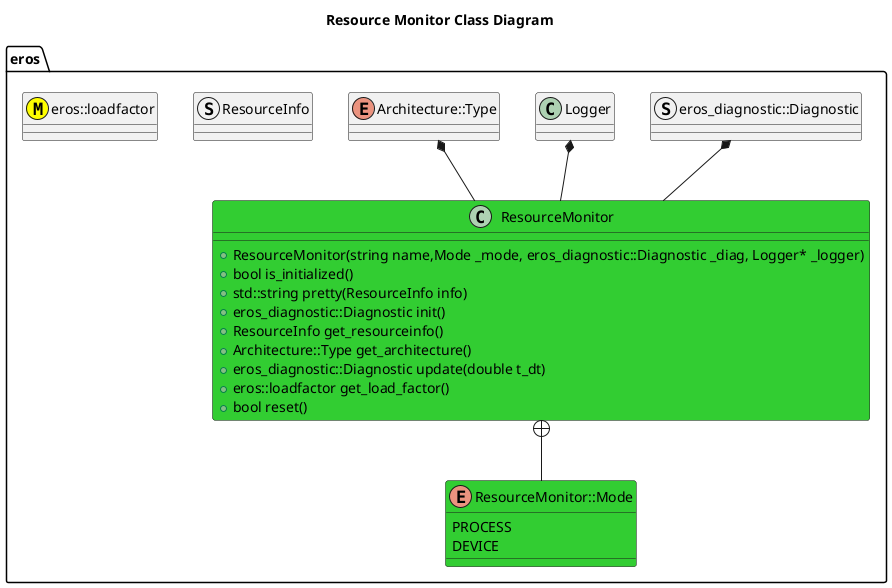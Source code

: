 @startuml
title Resource Monitor Class Diagram
package eros {
   
    struct ResourceInfo
    class eros::loadfactor <<M,#FFFF00>>
    enum ResourceMonitor::Mode
    together {
        struct eros_diagnostic::Diagnostic
        class Logger
        enum Architecture::Type
    }
    ResourceMonitor +-- ResourceMonitor::Mode
    Logger *-- ResourceMonitor
    Architecture::Type *-- ResourceMonitor 
    eros_diagnostic::Diagnostic *-- ResourceMonitor 
    
    enum ResourceMonitor::Mode #LimeGreen {
        PROCESS
        DEVICE
    }
    class ResourceMonitor #LimeGreen {
        +ResourceMonitor(string name,Mode _mode, eros_diagnostic::Diagnostic _diag, Logger* _logger)
        +bool is_initialized()
        +std::string pretty(ResourceInfo info)
        +eros_diagnostic::Diagnostic init()
        +ResourceInfo get_resourceinfo()
        +Architecture::Type get_architecture()
        +eros_diagnostic::Diagnostic update(double t_dt)
        +eros::loadfactor get_load_factor()
        +bool reset()

    }
}
@enduml